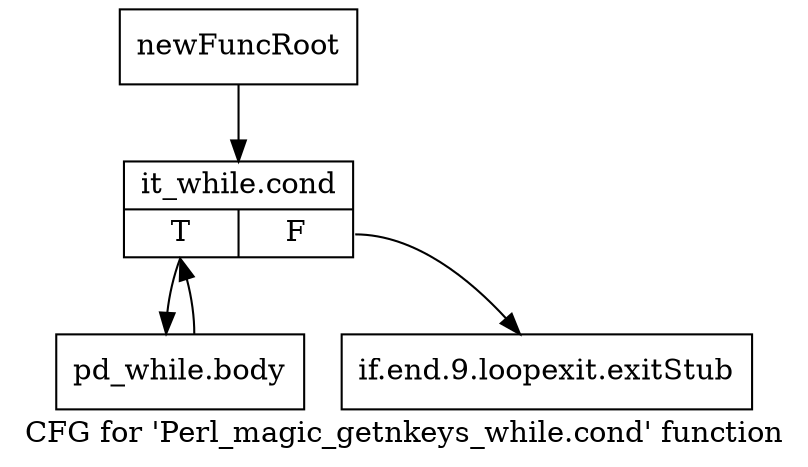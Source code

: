 digraph "CFG for 'Perl_magic_getnkeys_while.cond' function" {
	label="CFG for 'Perl_magic_getnkeys_while.cond' function";

	Node0x4bc27a0 [shape=record,label="{newFuncRoot}"];
	Node0x4bc27a0 -> Node0x4bc2be0;
	Node0x4bc27f0 [shape=record,label="{if.end.9.loopexit.exitStub}"];
	Node0x4bc2be0 [shape=record,label="{it_while.cond|{<s0>T|<s1>F}}"];
	Node0x4bc2be0:s0 -> Node0x4bc2c30;
	Node0x4bc2be0:s1 -> Node0x4bc27f0;
	Node0x4bc2c30 [shape=record,label="{pd_while.body}"];
	Node0x4bc2c30 -> Node0x4bc2be0;
}
